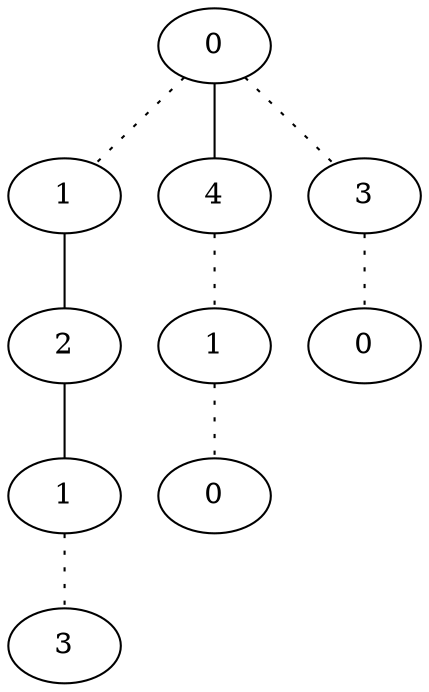 graph {
a0[label=0];
a1[label=1];
a2[label=2];
a3[label=1];
a4[label=3];
a5[label=4];
a6[label=1];
a7[label=0];
a8[label=3];
a9[label=0];
a0 -- a1 [style=dotted];
a0 -- a5;
a0 -- a8 [style=dotted];
a1 -- a2;
a2 -- a3;
a3 -- a4 [style=dotted];
a5 -- a6 [style=dotted];
a6 -- a7 [style=dotted];
a8 -- a9 [style=dotted];
}
